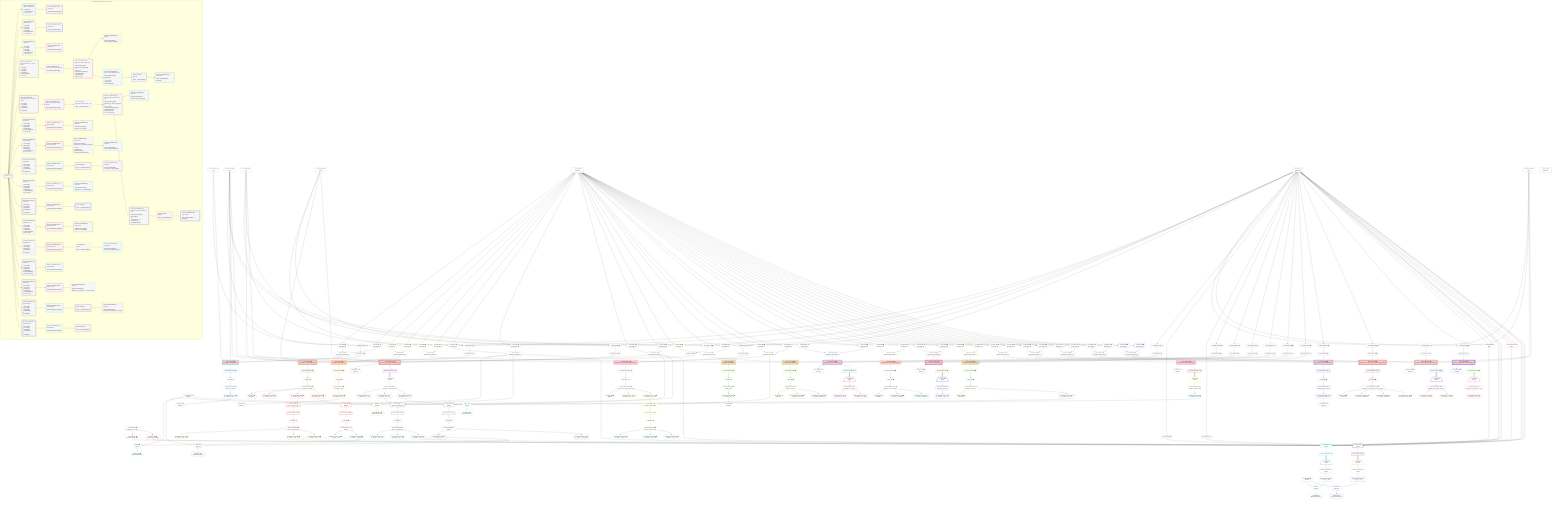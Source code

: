 %%{init: {'themeVariables': { 'fontSize': '12px'}}}%%
graph TD
    classDef path fill:#eee,stroke:#000,color:#000
    classDef plan fill:#fff,stroke-width:1px,color:#000
    classDef itemplan fill:#fff,stroke-width:2px,color:#000
    classDef unbatchedplan fill:#dff,stroke-width:1px,color:#000
    classDef sideeffectplan fill:#fcc,stroke-width:2px,color:#000
    classDef bucket fill:#f6f6f6,color:#000,stroke-width:2px,text-align:left


    %% plan dependencies
    __InputObject6{{"__InputObject[6∈0] ➊"}}:::plan
    Constant7{{"Constant[7∈0] ➊<br />ᐸundefinedᐳ"}}:::plan
    Constant309{{"Constant[309∈0] ➊<br />ᐸ10ᐳ"}}:::plan
    Constant310{{"Constant[310∈0] ➊<br />ᐸ5ᐳ"}}:::plan
    Constant7 & Constant309 & Constant310 --> __InputObject6
    __InputObject45{{"__InputObject[45∈0] ➊"}}:::plan
    Constant311{{"Constant[311∈0] ➊<br />ᐸ1ᐳ"}}:::plan
    Constant312{{"Constant[312∈0] ➊<br />ᐸ'test'ᐳ"}}:::plan
    Constant7 & Constant311 & Constant312 --> __InputObject45
    __InputObject99{{"__InputObject[99∈0] ➊"}}:::plan
    Constant7 & Constant311 & Constant312 --> __InputObject99
    Object13{{"Object[13∈0] ➊<br />ᐸ{pgSettings,withPgClient}ᐳ"}}:::plan
    Access11{{"Access[11∈0] ➊<br />ᐸ2.pgSettingsᐳ"}}:::plan
    Access12{{"Access[12∈0] ➊<br />ᐸ2.withPgClientᐳ"}}:::plan
    Access11 & Access12 --> Object13
    __InputObject20{{"__InputObject[20∈0] ➊"}}:::plan
    Constant7 & Constant309 --> __InputObject20
    __InputObject164{{"__InputObject[164∈0] ➊"}}:::plan
    Constant7 & Constant309 --> __InputObject164
    __InputObject282{{"__InputObject[282∈0] ➊"}}:::plan
    Constant316{{"Constant[316∈0] ➊<br />ᐸ20ᐳ"}}:::plan
    Constant7 & Constant316 --> __InputObject282
    __InputObject296{{"__InputObject[296∈0] ➊"}}:::plan
    Constant7 & Constant316 --> __InputObject296
    __Value2["__Value[2∈0] ➊<br />ᐸcontextᐳ"]:::plan
    __Value2 --> Access11
    __Value2 --> Access12
    ApplyInput19{{"ApplyInput[19∈0] ➊"}}:::plan
    __InputObject6 --> ApplyInput19
    ApplyInput32{{"ApplyInput[32∈0] ➊"}}:::plan
    __InputObject20 --> ApplyInput32
    __InputObject33{{"__InputObject[33∈0] ➊"}}:::plan
    Constant7 --> __InputObject33
    ApplyInput44{{"ApplyInput[44∈0] ➊"}}:::plan
    __InputObject33 --> ApplyInput44
    ApplyInput57{{"ApplyInput[57∈0] ➊"}}:::plan
    __InputObject45 --> ApplyInput57
    ApplyInput90{{"ApplyInput[90∈0] ➊"}}:::plan
    Constant7 --> ApplyInput90
    ApplyInput107{{"ApplyInput[107∈0] ➊"}}:::plan
    __InputObject99 --> ApplyInput107
    ApplyInput143{{"ApplyInput[143∈0] ➊"}}:::plan
    Constant7 --> ApplyInput143
    __InputObject152{{"__InputObject[152∈0] ➊"}}:::plan
    Constant7 --> __InputObject152
    ApplyInput161{{"ApplyInput[161∈0] ➊"}}:::plan
    __InputObject152 --> ApplyInput161
    ApplyInput175{{"ApplyInput[175∈0] ➊"}}:::plan
    __InputObject164 --> ApplyInput175
    __InputObject188{{"__InputObject[188∈0] ➊"}}:::plan
    Constant7 --> __InputObject188
    ApplyInput195{{"ApplyInput[195∈0] ➊"}}:::plan
    __InputObject188 --> ApplyInput195
    __InputObject201{{"__InputObject[201∈0] ➊"}}:::plan
    Constant7 --> __InputObject201
    ApplyInput211{{"ApplyInput[211∈0] ➊"}}:::plan
    __InputObject201 --> ApplyInput211
    __InputObject214{{"__InputObject[214∈0] ➊"}}:::plan
    Constant7 --> __InputObject214
    ApplyInput221{{"ApplyInput[221∈0] ➊"}}:::plan
    __InputObject214 --> ApplyInput221
    __InputObject226{{"__InputObject[226∈0] ➊"}}:::plan
    Constant7 --> __InputObject226
    ApplyInput236{{"ApplyInput[236∈0] ➊"}}:::plan
    __InputObject226 --> ApplyInput236
    __InputObject241{{"__InputObject[241∈0] ➊"}}:::plan
    Constant7 --> __InputObject241
    ApplyInput248{{"ApplyInput[248∈0] ➊"}}:::plan
    __InputObject241 --> ApplyInput248
    __InputObject256{{"__InputObject[256∈0] ➊"}}:::plan
    Constant7 --> __InputObject256
    ApplyInput267{{"ApplyInput[267∈0] ➊"}}:::plan
    __InputObject256 --> ApplyInput267
    __InputObject268{{"__InputObject[268∈0] ➊"}}:::plan
    Constant7 --> __InputObject268
    ApplyInput278{{"ApplyInput[278∈0] ➊"}}:::plan
    __InputObject268 --> ApplyInput278
    ApplyInput290{{"ApplyInput[290∈0] ➊"}}:::plan
    __InputObject282 --> ApplyInput290
    ApplyInput304{{"ApplyInput[304∈0] ➊"}}:::plan
    __InputObject296 --> ApplyInput304
    __Value4["__Value[4∈0] ➊<br />ᐸrootValueᐳ"]:::plan
    Constant76{{"Constant[76∈0] ➊<br />ᐸ'people'ᐳ"}}:::plan
    Constant95{{"Constant[95∈0] ➊<br />ᐸ'posts'ᐳ"}}:::plan
    Constant317{{"Constant[317∈0] ➊<br />ᐸ[ 'PRIMARY_KEY_ASC' ]ᐳ"}}:::plan
    PgSelect10[["PgSelect[10∈1] ➊<br />ᐸmutation_in_inout(mutation)ᐳ"]]:::sideeffectplan
    Object13 & Constant309 & Constant310 & ApplyInput19 --> PgSelect10
    First14{{"First[14∈1] ➊"}}:::plan
    PgSelectRows15[["PgSelectRows[15∈1] ➊"]]:::plan
    PgSelectRows15 --> First14
    PgSelect10 --> PgSelectRows15
    PgSelectSingle16{{"PgSelectSingle[16∈1] ➊<br />ᐸmutation_in_inoutᐳ"}}:::plan
    First14 --> PgSelectSingle16
    PgClassExpression17{{"PgClassExpression[17∈1] ➊<br />ᐸ__mutation_in_inout__.vᐳ"}}:::plan
    PgSelectSingle16 --> PgClassExpression17
    Object18{{"Object[18∈1] ➊<br />ᐸ{result}ᐳ"}}:::plan
    PgClassExpression17 --> Object18
    PgSelect23[["PgSelect[23∈3] ➊<br />ᐸmutation_in_out(mutation)ᐳ"]]:::sideeffectplan
    Object26{{"Object[26∈3] ➊<br />ᐸ{pgSettings,withPgClient}ᐳ"}}:::plan
    Object26 & Constant309 & ApplyInput32 --> PgSelect23
    Access24{{"Access[24∈3] ➊<br />ᐸ2.pgSettingsᐳ"}}:::plan
    Access25{{"Access[25∈3] ➊<br />ᐸ2.withPgClientᐳ"}}:::plan
    Access24 & Access25 --> Object26
    __Value2 --> Access24
    __Value2 --> Access25
    First27{{"First[27∈3] ➊"}}:::plan
    PgSelectRows28[["PgSelectRows[28∈3] ➊"]]:::plan
    PgSelectRows28 --> First27
    PgSelect23 --> PgSelectRows28
    PgSelectSingle29{{"PgSelectSingle[29∈3] ➊<br />ᐸmutation_in_outᐳ"}}:::plan
    First27 --> PgSelectSingle29
    PgClassExpression30{{"PgClassExpression[30∈3] ➊<br />ᐸ__mutation_in_out__.vᐳ"}}:::plan
    PgSelectSingle29 --> PgClassExpression30
    Object31{{"Object[31∈3] ➊<br />ᐸ{result}ᐳ"}}:::plan
    PgClassExpression30 --> Object31
    PgSelect35[["PgSelect[35∈5] ➊<br />ᐸmutation_out(mutation)ᐳ"]]:::sideeffectplan
    Object38{{"Object[38∈5] ➊<br />ᐸ{pgSettings,withPgClient}ᐳ"}}:::plan
    Object38 & ApplyInput44 --> PgSelect35
    Access36{{"Access[36∈5] ➊<br />ᐸ2.pgSettingsᐳ"}}:::plan
    Access37{{"Access[37∈5] ➊<br />ᐸ2.withPgClientᐳ"}}:::plan
    Access36 & Access37 --> Object38
    __Value2 --> Access36
    __Value2 --> Access37
    First39{{"First[39∈5] ➊"}}:::plan
    PgSelectRows40[["PgSelectRows[40∈5] ➊"]]:::plan
    PgSelectRows40 --> First39
    PgSelect35 --> PgSelectRows40
    PgSelectSingle41{{"PgSelectSingle[41∈5] ➊<br />ᐸmutation_outᐳ"}}:::plan
    First39 --> PgSelectSingle41
    PgClassExpression42{{"PgClassExpression[42∈5] ➊<br />ᐸ__mutation_out__.vᐳ"}}:::plan
    PgSelectSingle41 --> PgClassExpression42
    Object43{{"Object[43∈5] ➊<br />ᐸ{result}ᐳ"}}:::plan
    PgClassExpression42 --> Object43
    PgSelect49[["PgSelect[49∈7] ➊<br />ᐸmutation_out_complex(mutation)ᐳ"]]:::sideeffectplan
    Object52{{"Object[52∈7] ➊<br />ᐸ{pgSettings,withPgClient}ᐳ"}}:::plan
    Object52 & Constant311 & Constant312 & ApplyInput57 --> PgSelect49
    Access50{{"Access[50∈7] ➊<br />ᐸ2.pgSettingsᐳ"}}:::plan
    Access51{{"Access[51∈7] ➊<br />ᐸ2.withPgClientᐳ"}}:::plan
    Access50 & Access51 --> Object52
    __Value2 --> Access50
    __Value2 --> Access51
    First53{{"First[53∈7] ➊"}}:::plan
    PgSelectRows54[["PgSelectRows[54∈7] ➊"]]:::plan
    PgSelectRows54 --> First53
    PgSelect49 --> PgSelectRows54
    PgSelectSingle55{{"PgSelectSingle[55∈7] ➊<br />ᐸmutation_out_complexᐳ"}}:::plan
    First53 --> PgSelectSingle55
    Object56{{"Object[56∈7] ➊<br />ᐸ{result}ᐳ"}}:::plan
    PgSelectSingle55 --> Object56
    Connection88{{"Connection[88∈8] ➊<br />ᐸ84ᐳ"}}:::plan
    Constant7 & Constant7 & Constant7 --> Connection88
    Lambda89{{"Lambda[89∈8] ➊<br />ᐸextractList_grafast_applyᐳ"}}:::plan
    Constant317 --> Lambda89
    PgSelect60[["PgSelect[60∈9] ➊<br />ᐸfrmcdc_compoundTypeᐳ"]]:::plan
    PgClassExpression59{{"PgClassExpression[59∈9] ➊<br />ᐸ__mutation...plex__.”y”ᐳ"}}:::plan
    Object52 & PgClassExpression59 --> PgSelect60
    PgSelect71[["PgSelect[71∈9] ➊<br />ᐸpersonᐳ"]]:::plan
    PgClassExpression70{{"PgClassExpression[70∈9] ➊<br />ᐸ__mutation...plex__.”z”ᐳ"}}:::plan
    Object52 & PgClassExpression70 --> PgSelect71
    PgClassExpression58{{"PgClassExpression[58∈9] ➊<br />ᐸ__mutation...plex__.”x”ᐳ"}}:::plan
    PgSelectSingle55 --> PgClassExpression58
    PgSelectSingle55 --> PgClassExpression59
    First64{{"First[64∈9] ➊"}}:::plan
    PgSelectRows65[["PgSelectRows[65∈9] ➊"]]:::plan
    PgSelectRows65 --> First64
    PgSelect60 --> PgSelectRows65
    PgSelectSingle66{{"PgSelectSingle[66∈9] ➊<br />ᐸfrmcdc_compoundTypeᐳ"}}:::plan
    First64 --> PgSelectSingle66
    PgSelectSingle55 --> PgClassExpression70
    First73{{"First[73∈9] ➊"}}:::plan
    PgSelectRows74[["PgSelectRows[74∈9] ➊"]]:::plan
    PgSelectRows74 --> First73
    PgSelect71 --> PgSelectRows74
    PgSelectSingle75{{"PgSelectSingle[75∈9] ➊<br />ᐸpersonᐳ"}}:::plan
    First73 --> PgSelectSingle75
    PgClassExpression67{{"PgClassExpression[67∈10] ➊<br />ᐸ__frmcdc_c...type__.”a”ᐳ"}}:::plan
    PgSelectSingle66 --> PgClassExpression67
    PgClassExpression68{{"PgClassExpression[68∈10] ➊<br />ᐸ__frmcdc_c...type__.”b”ᐳ"}}:::plan
    PgSelectSingle66 --> PgClassExpression68
    PgClassExpression69{{"PgClassExpression[69∈10] ➊<br />ᐸ__frmcdc_c...type__.”c”ᐳ"}}:::plan
    PgSelectSingle66 --> PgClassExpression69
    PgSelect91[["PgSelect[91∈11] ➊<br />ᐸpostᐳ"]]:::plan
    PgClassExpression77{{"PgClassExpression[77∈11] ➊<br />ᐸ__person__.”id”ᐳ"}}:::plan
    Object52 & PgClassExpression77 & Lambda89 & ApplyInput90 & Connection88 & Constant7 & Constant7 & Constant7 --> PgSelect91
    List78{{"List[78∈11] ➊<br />ᐸ76,77ᐳ"}}:::plan
    Constant76 & PgClassExpression77 --> List78
    PgSelectSingle75 --> PgClassExpression77
    Lambda79{{"Lambda[79∈11] ➊<br />ᐸbase64JSONEncodeᐳ"}}:::plan
    List78 --> Lambda79
    PgClassExpression80{{"PgClassExpression[80∈11] ➊<br />ᐸ__person__...full_name”ᐳ"}}:::plan
    PgSelectSingle75 --> PgClassExpression80
    PgSelectRows92[["PgSelectRows[92∈11] ➊"]]:::plan
    PgSelect91 --> PgSelectRows92
    __Item93[/"__Item[93∈12]<br />ᐸ92ᐳ"\]:::itemplan
    PgSelectRows92 ==> __Item93
    PgSelectSingle94{{"PgSelectSingle[94∈12]<br />ᐸpostᐳ"}}:::plan
    __Item93 --> PgSelectSingle94
    List97{{"List[97∈13]<br />ᐸ95,96ᐳ"}}:::plan
    PgClassExpression96{{"PgClassExpression[96∈13]<br />ᐸ__post__.”id”ᐳ"}}:::plan
    Constant95 & PgClassExpression96 --> List97
    PgSelectSingle94 --> PgClassExpression96
    Lambda98{{"Lambda[98∈13]<br />ᐸbase64JSONEncodeᐳ"}}:::plan
    List97 --> Lambda98
    PgSelect102[["PgSelect[102∈14] ➊<br />ᐸmutation_out_complex_setof(mutation)ᐳ"]]:::sideeffectplan
    Object105{{"Object[105∈14] ➊<br />ᐸ{pgSettings,withPgClient}ᐳ"}}:::plan
    Object105 & Constant311 & Constant312 & ApplyInput107 --> PgSelect102
    Access103{{"Access[103∈14] ➊<br />ᐸ2.pgSettingsᐳ"}}:::plan
    Access104{{"Access[104∈14] ➊<br />ᐸ2.withPgClientᐳ"}}:::plan
    Access103 & Access104 --> Object105
    __Value2 --> Access103
    __Value2 --> Access104
    Object106{{"Object[106∈14] ➊<br />ᐸ{result}ᐳ"}}:::plan
    PgSelect102 --> Object106
    Connection141{{"Connection[141∈15] ➊<br />ᐸ137ᐳ"}}:::plan
    Constant7 & Constant7 & Constant7 --> Connection141
    PgSelectRows108[["PgSelectRows[108∈15] ➊"]]:::plan
    PgSelect102 --> PgSelectRows108
    Lambda142{{"Lambda[142∈15] ➊<br />ᐸextractList_grafast_applyᐳ"}}:::plan
    Constant317 --> Lambda142
    __Item109[/"__Item[109∈16]<br />ᐸ108ᐳ"\]:::itemplan
    PgSelectRows108 ==> __Item109
    PgSelectSingle110{{"PgSelectSingle[110∈16]<br />ᐸmutation_out_complex_setofᐳ"}}:::plan
    __Item109 --> PgSelectSingle110
    PgSelect113[["PgSelect[113∈17]<br />ᐸfrmcdc_compoundTypeᐳ"]]:::plan
    PgClassExpression112{{"PgClassExpression[112∈17]<br />ᐸ__mutation...etof__.”y”ᐳ"}}:::plan
    Object105 & PgClassExpression112 --> PgSelect113
    PgSelect124[["PgSelect[124∈17]<br />ᐸpersonᐳ"]]:::plan
    PgClassExpression123{{"PgClassExpression[123∈17]<br />ᐸ__mutation...etof__.”z”ᐳ"}}:::plan
    Object105 & PgClassExpression123 --> PgSelect124
    PgClassExpression111{{"PgClassExpression[111∈17]<br />ᐸ__mutation...etof__.”x”ᐳ"}}:::plan
    PgSelectSingle110 --> PgClassExpression111
    PgSelectSingle110 --> PgClassExpression112
    First117{{"First[117∈17]"}}:::plan
    PgSelectRows118[["PgSelectRows[118∈17]"]]:::plan
    PgSelectRows118 --> First117
    PgSelect113 --> PgSelectRows118
    PgSelectSingle119{{"PgSelectSingle[119∈17]<br />ᐸfrmcdc_compoundTypeᐳ"}}:::plan
    First117 --> PgSelectSingle119
    PgSelectSingle110 --> PgClassExpression123
    First126{{"First[126∈17]"}}:::plan
    PgSelectRows127[["PgSelectRows[127∈17]"]]:::plan
    PgSelectRows127 --> First126
    PgSelect124 --> PgSelectRows127
    PgSelectSingle128{{"PgSelectSingle[128∈17]<br />ᐸpersonᐳ"}}:::plan
    First126 --> PgSelectSingle128
    PgClassExpression120{{"PgClassExpression[120∈18]<br />ᐸ__frmcdc_c...type__.”a”ᐳ"}}:::plan
    PgSelectSingle119 --> PgClassExpression120
    PgClassExpression121{{"PgClassExpression[121∈18]<br />ᐸ__frmcdc_c...type__.”b”ᐳ"}}:::plan
    PgSelectSingle119 --> PgClassExpression121
    PgClassExpression122{{"PgClassExpression[122∈18]<br />ᐸ__frmcdc_c...type__.”c”ᐳ"}}:::plan
    PgSelectSingle119 --> PgClassExpression122
    PgSelect144[["PgSelect[144∈19]<br />ᐸpostᐳ"]]:::plan
    PgClassExpression130{{"PgClassExpression[130∈19]<br />ᐸ__person__.”id”ᐳ"}}:::plan
    Object105 & PgClassExpression130 & Lambda142 & ApplyInput143 & Connection141 & Constant7 & Constant7 & Constant7 --> PgSelect144
    List131{{"List[131∈19]<br />ᐸ76,130ᐳ"}}:::plan
    Constant76 & PgClassExpression130 --> List131
    PgSelectSingle128 --> PgClassExpression130
    Lambda132{{"Lambda[132∈19]<br />ᐸbase64JSONEncodeᐳ"}}:::plan
    List131 --> Lambda132
    PgClassExpression133{{"PgClassExpression[133∈19]<br />ᐸ__person__...full_name”ᐳ"}}:::plan
    PgSelectSingle128 --> PgClassExpression133
    PgSelectRows145[["PgSelectRows[145∈19]"]]:::plan
    PgSelect144 --> PgSelectRows145
    __Item146[/"__Item[146∈20]<br />ᐸ145ᐳ"\]:::itemplan
    PgSelectRows145 ==> __Item146
    PgSelectSingle147{{"PgSelectSingle[147∈20]<br />ᐸpostᐳ"}}:::plan
    __Item146 --> PgSelectSingle147
    List150{{"List[150∈21]<br />ᐸ95,149ᐳ"}}:::plan
    PgClassExpression149{{"PgClassExpression[149∈21]<br />ᐸ__post__.”id”ᐳ"}}:::plan
    Constant95 & PgClassExpression149 --> List150
    PgSelectSingle147 --> PgClassExpression149
    Lambda151{{"Lambda[151∈21]<br />ᐸbase64JSONEncodeᐳ"}}:::plan
    List150 --> Lambda151
    PgSelect153[["PgSelect[153∈22] ➊<br />ᐸmutation_out_out(mutation)ᐳ"]]:::sideeffectplan
    Object156{{"Object[156∈22] ➊<br />ᐸ{pgSettings,withPgClient}ᐳ"}}:::plan
    Object156 & ApplyInput161 --> PgSelect153
    Access154{{"Access[154∈22] ➊<br />ᐸ2.pgSettingsᐳ"}}:::plan
    Access155{{"Access[155∈22] ➊<br />ᐸ2.withPgClientᐳ"}}:::plan
    Access154 & Access155 --> Object156
    __Value2 --> Access154
    __Value2 --> Access155
    First157{{"First[157∈22] ➊"}}:::plan
    PgSelectRows158[["PgSelectRows[158∈22] ➊"]]:::plan
    PgSelectRows158 --> First157
    PgSelect153 --> PgSelectRows158
    PgSelectSingle159{{"PgSelectSingle[159∈22] ➊<br />ᐸmutation_out_outᐳ"}}:::plan
    First157 --> PgSelectSingle159
    Object160{{"Object[160∈22] ➊<br />ᐸ{result}ᐳ"}}:::plan
    PgSelectSingle159 --> Object160
    PgClassExpression162{{"PgClassExpression[162∈24] ➊<br />ᐸ__mutation...first_out”ᐳ"}}:::plan
    PgSelectSingle159 --> PgClassExpression162
    PgClassExpression163{{"PgClassExpression[163∈24] ➊<br />ᐸ__mutation...econd_out”ᐳ"}}:::plan
    PgSelectSingle159 --> PgClassExpression163
    PgSelect167[["PgSelect[167∈25] ➊<br />ᐸmutation_out_out_compound_type(mutation)ᐳ"]]:::sideeffectplan
    Object170{{"Object[170∈25] ➊<br />ᐸ{pgSettings,withPgClient}ᐳ"}}:::plan
    Object170 & Constant309 & ApplyInput175 --> PgSelect167
    Access168{{"Access[168∈25] ➊<br />ᐸ2.pgSettingsᐳ"}}:::plan
    Access169{{"Access[169∈25] ➊<br />ᐸ2.withPgClientᐳ"}}:::plan
    Access168 & Access169 --> Object170
    __Value2 --> Access168
    __Value2 --> Access169
    First171{{"First[171∈25] ➊"}}:::plan
    PgSelectRows172[["PgSelectRows[172∈25] ➊"]]:::plan
    PgSelectRows172 --> First171
    PgSelect167 --> PgSelectRows172
    PgSelectSingle173{{"PgSelectSingle[173∈25] ➊<br />ᐸmutation_out_out_compound_typeᐳ"}}:::plan
    First171 --> PgSelectSingle173
    Object174{{"Object[174∈25] ➊<br />ᐸ{result}ᐳ"}}:::plan
    PgSelectSingle173 --> Object174
    PgSelect178[["PgSelect[178∈27] ➊<br />ᐸfrmcdc_compoundTypeᐳ"]]:::plan
    PgClassExpression177{{"PgClassExpression[177∈27] ➊<br />ᐸ__mutation...ype__.”o2”ᐳ"}}:::plan
    Object170 & PgClassExpression177 --> PgSelect178
    PgClassExpression176{{"PgClassExpression[176∈27] ➊<br />ᐸ__mutation...ype__.”o1”ᐳ"}}:::plan
    PgSelectSingle173 --> PgClassExpression176
    PgSelectSingle173 --> PgClassExpression177
    First182{{"First[182∈27] ➊"}}:::plan
    PgSelectRows183[["PgSelectRows[183∈27] ➊"]]:::plan
    PgSelectRows183 --> First182
    PgSelect178 --> PgSelectRows183
    PgSelectSingle184{{"PgSelectSingle[184∈27] ➊<br />ᐸfrmcdc_compoundTypeᐳ"}}:::plan
    First182 --> PgSelectSingle184
    PgClassExpression185{{"PgClassExpression[185∈28] ➊<br />ᐸ__frmcdc_c...type__.”a”ᐳ"}}:::plan
    PgSelectSingle184 --> PgClassExpression185
    PgClassExpression186{{"PgClassExpression[186∈28] ➊<br />ᐸ__frmcdc_c...type__.”b”ᐳ"}}:::plan
    PgSelectSingle184 --> PgClassExpression186
    PgClassExpression187{{"PgClassExpression[187∈28] ➊<br />ᐸ__frmcdc_c...type__.”c”ᐳ"}}:::plan
    PgSelectSingle184 --> PgClassExpression187
    PgSelect190[["PgSelect[190∈29] ➊<br />ᐸmutation_out_out_setof(mutation)ᐳ"]]:::sideeffectplan
    Object193{{"Object[193∈29] ➊<br />ᐸ{pgSettings,withPgClient}ᐳ"}}:::plan
    Object193 & ApplyInput195 --> PgSelect190
    Access191{{"Access[191∈29] ➊<br />ᐸ2.pgSettingsᐳ"}}:::plan
    Access192{{"Access[192∈29] ➊<br />ᐸ2.withPgClientᐳ"}}:::plan
    Access191 & Access192 --> Object193
    __Value2 --> Access191
    __Value2 --> Access192
    Object194{{"Object[194∈29] ➊<br />ᐸ{result}ᐳ"}}:::plan
    PgSelect190 --> Object194
    PgSelectRows196[["PgSelectRows[196∈30] ➊"]]:::plan
    PgSelect190 --> PgSelectRows196
    __Item197[/"__Item[197∈31]<br />ᐸ196ᐳ"\]:::itemplan
    PgSelectRows196 ==> __Item197
    PgSelectSingle198{{"PgSelectSingle[198∈31]<br />ᐸmutation_out_out_setofᐳ"}}:::plan
    __Item197 --> PgSelectSingle198
    PgClassExpression199{{"PgClassExpression[199∈32]<br />ᐸ__mutation...tof__.”o1”ᐳ"}}:::plan
    PgSelectSingle198 --> PgClassExpression199
    PgClassExpression200{{"PgClassExpression[200∈32]<br />ᐸ__mutation...tof__.”o2”ᐳ"}}:::plan
    PgSelectSingle198 --> PgClassExpression200
    PgSelect203[["PgSelect[203∈33] ➊<br />ᐸmutation_out_out_unnamed(mutation)ᐳ"]]:::sideeffectplan
    Object206{{"Object[206∈33] ➊<br />ᐸ{pgSettings,withPgClient}ᐳ"}}:::plan
    Object206 & ApplyInput211 --> PgSelect203
    Access204{{"Access[204∈33] ➊<br />ᐸ2.pgSettingsᐳ"}}:::plan
    Access205{{"Access[205∈33] ➊<br />ᐸ2.withPgClientᐳ"}}:::plan
    Access204 & Access205 --> Object206
    __Value2 --> Access204
    __Value2 --> Access205
    First207{{"First[207∈33] ➊"}}:::plan
    PgSelectRows208[["PgSelectRows[208∈33] ➊"]]:::plan
    PgSelectRows208 --> First207
    PgSelect203 --> PgSelectRows208
    PgSelectSingle209{{"PgSelectSingle[209∈33] ➊<br />ᐸmutation_out_out_unnamedᐳ"}}:::plan
    First207 --> PgSelectSingle209
    Object210{{"Object[210∈33] ➊<br />ᐸ{result}ᐳ"}}:::plan
    PgSelectSingle209 --> Object210
    PgClassExpression212{{"PgClassExpression[212∈35] ➊<br />ᐸ__mutation....”column1”ᐳ"}}:::plan
    PgSelectSingle209 --> PgClassExpression212
    PgClassExpression213{{"PgClassExpression[213∈35] ➊<br />ᐸ__mutation....”column2”ᐳ"}}:::plan
    PgSelectSingle209 --> PgClassExpression213
    PgSelect216[["PgSelect[216∈36] ➊<br />ᐸmutation_out_setof(mutation)ᐳ"]]:::sideeffectplan
    Object219{{"Object[219∈36] ➊<br />ᐸ{pgSettings,withPgClient}ᐳ"}}:::plan
    Object219 & ApplyInput221 --> PgSelect216
    Access217{{"Access[217∈36] ➊<br />ᐸ2.pgSettingsᐳ"}}:::plan
    Access218{{"Access[218∈36] ➊<br />ᐸ2.withPgClientᐳ"}}:::plan
    Access217 & Access218 --> Object219
    __Value2 --> Access217
    __Value2 --> Access218
    Object220{{"Object[220∈36] ➊<br />ᐸ{result}ᐳ"}}:::plan
    PgSelect216 --> Object220
    PgSelectRows222[["PgSelectRows[222∈37] ➊"]]:::plan
    PgSelect216 --> PgSelectRows222
    __Item223[/"__Item[223∈38]<br />ᐸ222ᐳ"\]:::itemplan
    PgSelectRows222 ==> __Item223
    PgSelectSingle224{{"PgSelectSingle[224∈38]<br />ᐸmutation_out_setofᐳ"}}:::plan
    __Item223 --> PgSelectSingle224
    PgClassExpression225{{"PgClassExpression[225∈38]<br />ᐸ__mutation..._setof__.vᐳ"}}:::plan
    PgSelectSingle224 --> PgClassExpression225
    PgSelect228[["PgSelect[228∈39] ➊<br />ᐸmutation_out_table(mutation)ᐳ"]]:::sideeffectplan
    Object231{{"Object[231∈39] ➊<br />ᐸ{pgSettings,withPgClient}ᐳ"}}:::plan
    Object231 & ApplyInput236 --> PgSelect228
    Access229{{"Access[229∈39] ➊<br />ᐸ2.pgSettingsᐳ"}}:::plan
    Access230{{"Access[230∈39] ➊<br />ᐸ2.withPgClientᐳ"}}:::plan
    Access229 & Access230 --> Object231
    __Value2 --> Access229
    __Value2 --> Access230
    First232{{"First[232∈39] ➊"}}:::plan
    PgSelectRows233[["PgSelectRows[233∈39] ➊"]]:::plan
    PgSelectRows233 --> First232
    PgSelect228 --> PgSelectRows233
    PgSelectSingle234{{"PgSelectSingle[234∈39] ➊<br />ᐸmutation_out_tableᐳ"}}:::plan
    First232 --> PgSelectSingle234
    Object235{{"Object[235∈39] ➊<br />ᐸ{result}ᐳ"}}:::plan
    PgSelectSingle234 --> Object235
    List239{{"List[239∈41] ➊<br />ᐸ76,238ᐳ"}}:::plan
    PgClassExpression238{{"PgClassExpression[238∈41] ➊<br />ᐸ__mutation...ble__.”id”ᐳ"}}:::plan
    Constant76 & PgClassExpression238 --> List239
    PgSelectSingle234 --> PgClassExpression238
    Lambda240{{"Lambda[240∈41] ➊<br />ᐸbase64JSONEncodeᐳ"}}:::plan
    List239 --> Lambda240
    PgSelect243[["PgSelect[243∈42] ➊<br />ᐸmutation_out_table_setof(mutation)ᐳ"]]:::sideeffectplan
    Object246{{"Object[246∈42] ➊<br />ᐸ{pgSettings,withPgClient}ᐳ"}}:::plan
    Object246 & ApplyInput248 --> PgSelect243
    Access244{{"Access[244∈42] ➊<br />ᐸ2.pgSettingsᐳ"}}:::plan
    Access245{{"Access[245∈42] ➊<br />ᐸ2.withPgClientᐳ"}}:::plan
    Access244 & Access245 --> Object246
    __Value2 --> Access244
    __Value2 --> Access245
    Object247{{"Object[247∈42] ➊<br />ᐸ{result}ᐳ"}}:::plan
    PgSelect243 --> Object247
    PgSelectRows249[["PgSelectRows[249∈43] ➊"]]:::plan
    PgSelect243 --> PgSelectRows249
    __Item250[/"__Item[250∈44]<br />ᐸ249ᐳ"\]:::itemplan
    PgSelectRows249 ==> __Item250
    PgSelectSingle251{{"PgSelectSingle[251∈44]<br />ᐸmutation_out_table_setofᐳ"}}:::plan
    __Item250 --> PgSelectSingle251
    List254{{"List[254∈45]<br />ᐸ76,253ᐳ"}}:::plan
    PgClassExpression253{{"PgClassExpression[253∈45]<br />ᐸ__mutation...tof__.”id”ᐳ"}}:::plan
    Constant76 & PgClassExpression253 --> List254
    PgSelectSingle251 --> PgClassExpression253
    Lambda255{{"Lambda[255∈45]<br />ᐸbase64JSONEncodeᐳ"}}:::plan
    List254 --> Lambda255
    PgSelect258[["PgSelect[258∈46] ➊<br />ᐸmutation_out_unnamed(mutation)ᐳ"]]:::sideeffectplan
    Object261{{"Object[261∈46] ➊<br />ᐸ{pgSettings,withPgClient}ᐳ"}}:::plan
    Object261 & ApplyInput267 --> PgSelect258
    Access259{{"Access[259∈46] ➊<br />ᐸ2.pgSettingsᐳ"}}:::plan
    Access260{{"Access[260∈46] ➊<br />ᐸ2.withPgClientᐳ"}}:::plan
    Access259 & Access260 --> Object261
    __Value2 --> Access259
    __Value2 --> Access260
    First262{{"First[262∈46] ➊"}}:::plan
    PgSelectRows263[["PgSelectRows[263∈46] ➊"]]:::plan
    PgSelectRows263 --> First262
    PgSelect258 --> PgSelectRows263
    PgSelectSingle264{{"PgSelectSingle[264∈46] ➊<br />ᐸmutation_out_unnamedᐳ"}}:::plan
    First262 --> PgSelectSingle264
    PgClassExpression265{{"PgClassExpression[265∈46] ➊<br />ᐸ__mutation...nnamed__.vᐳ"}}:::plan
    PgSelectSingle264 --> PgClassExpression265
    Object266{{"Object[266∈46] ➊<br />ᐸ{result}ᐳ"}}:::plan
    PgClassExpression265 --> Object266
    PgSelect270[["PgSelect[270∈48] ➊<br />ᐸmutation_out_unnamed_out_out_unnamed(mutation)ᐳ"]]:::sideeffectplan
    Object273{{"Object[273∈48] ➊<br />ᐸ{pgSettings,withPgClient}ᐳ"}}:::plan
    Object273 & ApplyInput278 --> PgSelect270
    Access271{{"Access[271∈48] ➊<br />ᐸ2.pgSettingsᐳ"}}:::plan
    Access272{{"Access[272∈48] ➊<br />ᐸ2.withPgClientᐳ"}}:::plan
    Access271 & Access272 --> Object273
    __Value2 --> Access271
    __Value2 --> Access272
    First274{{"First[274∈48] ➊"}}:::plan
    PgSelectRows275[["PgSelectRows[275∈48] ➊"]]:::plan
    PgSelectRows275 --> First274
    PgSelect270 --> PgSelectRows275
    PgSelectSingle276{{"PgSelectSingle[276∈48] ➊<br />ᐸmutation_out_unnamed_out_out_unnamedᐳ"}}:::plan
    First274 --> PgSelectSingle276
    Object277{{"Object[277∈48] ➊<br />ᐸ{result}ᐳ"}}:::plan
    PgSelectSingle276 --> Object277
    PgClassExpression279{{"PgClassExpression[279∈50] ➊<br />ᐸ__mutation....”column1”ᐳ"}}:::plan
    PgSelectSingle276 --> PgClassExpression279
    PgClassExpression280{{"PgClassExpression[280∈50] ➊<br />ᐸ__mutation....”column3”ᐳ"}}:::plan
    PgSelectSingle276 --> PgClassExpression280
    PgClassExpression281{{"PgClassExpression[281∈50] ➊<br />ᐸ__mutation...med__.”o2”ᐳ"}}:::plan
    PgSelectSingle276 --> PgClassExpression281
    PgSelect285[["PgSelect[285∈51] ➊<br />ᐸmutation_returns_table_multi_col(mutation)ᐳ"]]:::sideeffectplan
    Object288{{"Object[288∈51] ➊<br />ᐸ{pgSettings,withPgClient}ᐳ"}}:::plan
    Object288 & Constant316 & ApplyInput290 --> PgSelect285
    Access286{{"Access[286∈51] ➊<br />ᐸ2.pgSettingsᐳ"}}:::plan
    Access287{{"Access[287∈51] ➊<br />ᐸ2.withPgClientᐳ"}}:::plan
    Access286 & Access287 --> Object288
    __Value2 --> Access286
    __Value2 --> Access287
    Object289{{"Object[289∈51] ➊<br />ᐸ{result}ᐳ"}}:::plan
    PgSelect285 --> Object289
    PgSelectRows291[["PgSelectRows[291∈52] ➊"]]:::plan
    PgSelect285 --> PgSelectRows291
    __Item292[/"__Item[292∈53]<br />ᐸ291ᐳ"\]:::itemplan
    PgSelectRows291 ==> __Item292
    PgSelectSingle293{{"PgSelectSingle[293∈53]<br />ᐸmutation_returns_table_multi_colᐳ"}}:::plan
    __Item292 --> PgSelectSingle293
    PgClassExpression294{{"PgClassExpression[294∈54]<br />ᐸ__mutation...l__.”col1”ᐳ"}}:::plan
    PgSelectSingle293 --> PgClassExpression294
    PgClassExpression295{{"PgClassExpression[295∈54]<br />ᐸ__mutation...l__.”col2”ᐳ"}}:::plan
    PgSelectSingle293 --> PgClassExpression295
    PgSelect299[["PgSelect[299∈55] ➊<br />ᐸmutation_returns_table_one_col(mutation)ᐳ"]]:::sideeffectplan
    Object302{{"Object[302∈55] ➊<br />ᐸ{pgSettings,withPgClient}ᐳ"}}:::plan
    Object302 & Constant316 & ApplyInput304 --> PgSelect299
    Access300{{"Access[300∈55] ➊<br />ᐸ2.pgSettingsᐳ"}}:::plan
    Access301{{"Access[301∈55] ➊<br />ᐸ2.withPgClientᐳ"}}:::plan
    Access300 & Access301 --> Object302
    __Value2 --> Access300
    __Value2 --> Access301
    Object303{{"Object[303∈55] ➊<br />ᐸ{result}ᐳ"}}:::plan
    PgSelect299 --> Object303
    PgSelectRows305[["PgSelectRows[305∈56] ➊"]]:::plan
    PgSelect299 --> PgSelectRows305
    __Item306[/"__Item[306∈57]<br />ᐸ305ᐳ"\]:::itemplan
    PgSelectRows305 ==> __Item306
    PgSelectSingle307{{"PgSelectSingle[307∈57]<br />ᐸmutation_returns_table_one_colᐳ"}}:::plan
    __Item306 --> PgSelectSingle307
    PgClassExpression308{{"PgClassExpression[308∈57]<br />ᐸ__mutation...ne_col__.vᐳ"}}:::plan
    PgSelectSingle307 --> PgClassExpression308

    %% define steps

    subgraph "Buckets for mutations/v4/mutation-return-types"
    Bucket0("Bucket 0 (root)"):::bucket
    classDef bucket0 stroke:#696969
    class Bucket0,__Value2,__Value4,__InputObject6,Constant7,Access11,Access12,Object13,ApplyInput19,__InputObject20,ApplyInput32,__InputObject33,ApplyInput44,__InputObject45,ApplyInput57,Constant76,ApplyInput90,Constant95,__InputObject99,ApplyInput107,ApplyInput143,__InputObject152,ApplyInput161,__InputObject164,ApplyInput175,__InputObject188,ApplyInput195,__InputObject201,ApplyInput211,__InputObject214,ApplyInput221,__InputObject226,ApplyInput236,__InputObject241,ApplyInput248,__InputObject256,ApplyInput267,__InputObject268,ApplyInput278,__InputObject282,ApplyInput290,__InputObject296,ApplyInput304,Constant309,Constant310,Constant311,Constant312,Constant316,Constant317 bucket0
    Bucket1("Bucket 1 (mutationField)<br />Deps: 13, 309, 310, 19<br /><br />1: PgSelect[10]<br />2: PgSelectRows[15]<br />ᐳ: 14, 16, 17, 18"):::bucket
    classDef bucket1 stroke:#00bfff
    class Bucket1,PgSelect10,First14,PgSelectRows15,PgSelectSingle16,PgClassExpression17,Object18 bucket1
    Bucket2("Bucket 2 (nullableBoundary)<br />Deps: 18, 17<br /><br />ROOT Object{1}ᐸ{result}ᐳ[18]"):::bucket
    classDef bucket2 stroke:#7f007f
    class Bucket2 bucket2
    Bucket3("Bucket 3 (mutationField)<br />Deps: 309, 32, 2<br /><br />1: Access[24]<br />2: Access[25]<br />3: Object[26]<br />4: PgSelect[23]<br />5: PgSelectRows[28]<br />ᐳ: 27, 29, 30, 31"):::bucket
    classDef bucket3 stroke:#ffa500
    class Bucket3,PgSelect23,Access24,Access25,Object26,First27,PgSelectRows28,PgSelectSingle29,PgClassExpression30,Object31 bucket3
    Bucket4("Bucket 4 (nullableBoundary)<br />Deps: 31, 30<br /><br />ROOT Object{3}ᐸ{result}ᐳ[31]"):::bucket
    classDef bucket4 stroke:#0000ff
    class Bucket4 bucket4
    Bucket5("Bucket 5 (mutationField)<br />Deps: 44, 2<br /><br />1: Access[36]<br />2: Access[37]<br />3: Object[38]<br />4: PgSelect[35]<br />5: PgSelectRows[40]<br />ᐳ: 39, 41, 42, 43"):::bucket
    classDef bucket5 stroke:#7fff00
    class Bucket5,PgSelect35,Access36,Access37,Object38,First39,PgSelectRows40,PgSelectSingle41,PgClassExpression42,Object43 bucket5
    Bucket6("Bucket 6 (nullableBoundary)<br />Deps: 43, 42<br /><br />ROOT Object{5}ᐸ{result}ᐳ[43]"):::bucket
    classDef bucket6 stroke:#ff1493
    class Bucket6 bucket6
    Bucket7("Bucket 7 (mutationField)<br />Deps: 311, 312, 57, 2, 7, 317, 76, 90, 95<br /><br />1: Access[50]<br />2: Access[51]<br />3: Object[52]<br />4: PgSelect[49]<br />5: PgSelectRows[54]<br />ᐳ: 53, 55, 56"):::bucket
    classDef bucket7 stroke:#808000
    class Bucket7,PgSelect49,Access50,Access51,Object52,First53,PgSelectRows54,PgSelectSingle55,Object56 bucket7
    Bucket8("Bucket 8 (nullableBoundary)<br />Deps: 7, 317, 56, 55, 52, 76, 90, 95<br /><br />ROOT Object{7}ᐸ{result}ᐳ[56]"):::bucket
    classDef bucket8 stroke:#dda0dd
    class Bucket8,Connection88,Lambda89 bucket8
    Bucket9("Bucket 9 (nullableBoundary)<br />Deps: 55, 52, 76, 89, 90, 88, 7, 95<br /><br />ROOT PgSelectSingle{7}ᐸmutation_out_complexᐳ[55]<br />1: <br />ᐳ: 58, 59, 70<br />2: PgSelect[60], PgSelect[71]<br />3: PgSelectRows[65], PgSelectRows[74]<br />ᐳ: 64, 66, 73, 75"):::bucket
    classDef bucket9 stroke:#ff0000
    class Bucket9,PgClassExpression58,PgClassExpression59,PgSelect60,First64,PgSelectRows65,PgSelectSingle66,PgClassExpression70,PgSelect71,First73,PgSelectRows74,PgSelectSingle75 bucket9
    Bucket10("Bucket 10 (nullableBoundary)<br />Deps: 66<br /><br />ROOT PgSelectSingle{9}ᐸfrmcdc_compoundTypeᐳ[66]"):::bucket
    classDef bucket10 stroke:#ffff00
    class Bucket10,PgClassExpression67,PgClassExpression68,PgClassExpression69 bucket10
    Bucket11("Bucket 11 (nullableBoundary)<br />Deps: 75, 76, 52, 89, 90, 88, 7, 95<br /><br />ROOT PgSelectSingle{9}ᐸpersonᐳ[75]<br />1: <br />ᐳ: 77, 80, 78, 79<br />2: PgSelect[91]<br />3: PgSelectRows[92]"):::bucket
    classDef bucket11 stroke:#00ffff
    class Bucket11,PgClassExpression77,List78,Lambda79,PgClassExpression80,PgSelect91,PgSelectRows92 bucket11
    Bucket12("Bucket 12 (listItem)<br />Deps: 95<br /><br />ROOT __Item{12}ᐸ92ᐳ[93]"):::bucket
    classDef bucket12 stroke:#4169e1
    class Bucket12,__Item93,PgSelectSingle94 bucket12
    Bucket13("Bucket 13 (nullableBoundary)<br />Deps: 94, 95<br /><br />ROOT PgSelectSingle{12}ᐸpostᐳ[94]"):::bucket
    classDef bucket13 stroke:#3cb371
    class Bucket13,PgClassExpression96,List97,Lambda98 bucket13
    Bucket14("Bucket 14 (mutationField)<br />Deps: 311, 312, 107, 2, 7, 317, 76, 143, 95<br /><br />1: Access[103]<br />2: Access[104]<br />3: Object[105]<br />4: PgSelect[102]<br />5: <br />ᐳ: Object[106]"):::bucket
    classDef bucket14 stroke:#a52a2a
    class Bucket14,PgSelect102,Access103,Access104,Object105,Object106 bucket14
    Bucket15("Bucket 15 (nullableBoundary)<br />Deps: 102, 7, 317, 106, 105, 76, 143, 95<br /><br />ROOT Object{14}ᐸ{result}ᐳ[106]"):::bucket
    classDef bucket15 stroke:#ff00ff
    class Bucket15,PgSelectRows108,Connection141,Lambda142 bucket15
    Bucket16("Bucket 16 (listItem)<br />Deps: 105, 76, 142, 143, 141, 7, 95<br /><br />ROOT __Item{16}ᐸ108ᐳ[109]"):::bucket
    classDef bucket16 stroke:#f5deb3
    class Bucket16,__Item109,PgSelectSingle110 bucket16
    Bucket17("Bucket 17 (nullableBoundary)<br />Deps: 110, 105, 76, 142, 143, 141, 7, 95<br /><br />ROOT PgSelectSingle{16}ᐸmutation_out_complex_setofᐳ[110]<br />1: <br />ᐳ: 111, 112, 123<br />2: PgSelect[113], PgSelect[124]<br />3: PgSelectRows[118], PgSelectRows[127]<br />ᐳ: 117, 119, 126, 128"):::bucket
    classDef bucket17 stroke:#696969
    class Bucket17,PgClassExpression111,PgClassExpression112,PgSelect113,First117,PgSelectRows118,PgSelectSingle119,PgClassExpression123,PgSelect124,First126,PgSelectRows127,PgSelectSingle128 bucket17
    Bucket18("Bucket 18 (nullableBoundary)<br />Deps: 119<br /><br />ROOT PgSelectSingle{17}ᐸfrmcdc_compoundTypeᐳ[119]"):::bucket
    classDef bucket18 stroke:#00bfff
    class Bucket18,PgClassExpression120,PgClassExpression121,PgClassExpression122 bucket18
    Bucket19("Bucket 19 (nullableBoundary)<br />Deps: 128, 76, 105, 142, 143, 141, 7, 95<br /><br />ROOT PgSelectSingle{17}ᐸpersonᐳ[128]<br />1: <br />ᐳ: 130, 133, 131, 132<br />2: PgSelect[144]<br />3: PgSelectRows[145]"):::bucket
    classDef bucket19 stroke:#7f007f
    class Bucket19,PgClassExpression130,List131,Lambda132,PgClassExpression133,PgSelect144,PgSelectRows145 bucket19
    Bucket20("Bucket 20 (listItem)<br />Deps: 95<br /><br />ROOT __Item{20}ᐸ145ᐳ[146]"):::bucket
    classDef bucket20 stroke:#ffa500
    class Bucket20,__Item146,PgSelectSingle147 bucket20
    Bucket21("Bucket 21 (nullableBoundary)<br />Deps: 147, 95<br /><br />ROOT PgSelectSingle{20}ᐸpostᐳ[147]"):::bucket
    classDef bucket21 stroke:#0000ff
    class Bucket21,PgClassExpression149,List150,Lambda151 bucket21
    Bucket22("Bucket 22 (mutationField)<br />Deps: 161, 2<br /><br />1: Access[154]<br />2: Access[155]<br />3: Object[156]<br />4: PgSelect[153]<br />5: PgSelectRows[158]<br />ᐳ: 157, 159, 160"):::bucket
    classDef bucket22 stroke:#7fff00
    class Bucket22,PgSelect153,Access154,Access155,Object156,First157,PgSelectRows158,PgSelectSingle159,Object160 bucket22
    Bucket23("Bucket 23 (nullableBoundary)<br />Deps: 160, 159<br /><br />ROOT Object{22}ᐸ{result}ᐳ[160]"):::bucket
    classDef bucket23 stroke:#ff1493
    class Bucket23 bucket23
    Bucket24("Bucket 24 (nullableBoundary)<br />Deps: 159<br /><br />ROOT PgSelectSingle{22}ᐸmutation_out_outᐳ[159]"):::bucket
    classDef bucket24 stroke:#808000
    class Bucket24,PgClassExpression162,PgClassExpression163 bucket24
    Bucket25("Bucket 25 (mutationField)<br />Deps: 309, 175, 2<br /><br />1: Access[168]<br />2: Access[169]<br />3: Object[170]<br />4: PgSelect[167]<br />5: PgSelectRows[172]<br />ᐳ: 171, 173, 174"):::bucket
    classDef bucket25 stroke:#dda0dd
    class Bucket25,PgSelect167,Access168,Access169,Object170,First171,PgSelectRows172,PgSelectSingle173,Object174 bucket25
    Bucket26("Bucket 26 (nullableBoundary)<br />Deps: 174, 173, 170<br /><br />ROOT Object{25}ᐸ{result}ᐳ[174]"):::bucket
    classDef bucket26 stroke:#ff0000
    class Bucket26 bucket26
    Bucket27("Bucket 27 (nullableBoundary)<br />Deps: 173, 170<br /><br />ROOT PgSelectSingle{25}ᐸmutation_out_out_compound_typeᐳ[173]<br />1: <br />ᐳ: 176, 177<br />2: PgSelect[178]<br />3: PgSelectRows[183]<br />ᐳ: First[182], PgSelectSingle[184]"):::bucket
    classDef bucket27 stroke:#ffff00
    class Bucket27,PgClassExpression176,PgClassExpression177,PgSelect178,First182,PgSelectRows183,PgSelectSingle184 bucket27
    Bucket28("Bucket 28 (nullableBoundary)<br />Deps: 184<br /><br />ROOT PgSelectSingle{27}ᐸfrmcdc_compoundTypeᐳ[184]"):::bucket
    classDef bucket28 stroke:#00ffff
    class Bucket28,PgClassExpression185,PgClassExpression186,PgClassExpression187 bucket28
    Bucket29("Bucket 29 (mutationField)<br />Deps: 195, 2<br /><br />1: Access[191]<br />2: Access[192]<br />3: Object[193]<br />4: PgSelect[190]<br />5: <br />ᐳ: Object[194]"):::bucket
    classDef bucket29 stroke:#4169e1
    class Bucket29,PgSelect190,Access191,Access192,Object193,Object194 bucket29
    Bucket30("Bucket 30 (nullableBoundary)<br />Deps: 190, 194<br /><br />ROOT Object{29}ᐸ{result}ᐳ[194]"):::bucket
    classDef bucket30 stroke:#3cb371
    class Bucket30,PgSelectRows196 bucket30
    Bucket31("Bucket 31 (listItem)<br /><br />ROOT __Item{31}ᐸ196ᐳ[197]"):::bucket
    classDef bucket31 stroke:#a52a2a
    class Bucket31,__Item197,PgSelectSingle198 bucket31
    Bucket32("Bucket 32 (nullableBoundary)<br />Deps: 198<br /><br />ROOT PgSelectSingle{31}ᐸmutation_out_out_setofᐳ[198]"):::bucket
    classDef bucket32 stroke:#ff00ff
    class Bucket32,PgClassExpression199,PgClassExpression200 bucket32
    Bucket33("Bucket 33 (mutationField)<br />Deps: 211, 2<br /><br />1: Access[204]<br />2: Access[205]<br />3: Object[206]<br />4: PgSelect[203]<br />5: PgSelectRows[208]<br />ᐳ: 207, 209, 210"):::bucket
    classDef bucket33 stroke:#f5deb3
    class Bucket33,PgSelect203,Access204,Access205,Object206,First207,PgSelectRows208,PgSelectSingle209,Object210 bucket33
    Bucket34("Bucket 34 (nullableBoundary)<br />Deps: 210, 209<br /><br />ROOT Object{33}ᐸ{result}ᐳ[210]"):::bucket
    classDef bucket34 stroke:#696969
    class Bucket34 bucket34
    Bucket35("Bucket 35 (nullableBoundary)<br />Deps: 209<br /><br />ROOT PgSelectSingle{33}ᐸmutation_out_out_unnamedᐳ[209]"):::bucket
    classDef bucket35 stroke:#00bfff
    class Bucket35,PgClassExpression212,PgClassExpression213 bucket35
    Bucket36("Bucket 36 (mutationField)<br />Deps: 221, 2<br /><br />1: Access[217]<br />2: Access[218]<br />3: Object[219]<br />4: PgSelect[216]<br />5: <br />ᐳ: Object[220]"):::bucket
    classDef bucket36 stroke:#7f007f
    class Bucket36,PgSelect216,Access217,Access218,Object219,Object220 bucket36
    Bucket37("Bucket 37 (nullableBoundary)<br />Deps: 216, 220<br /><br />ROOT Object{36}ᐸ{result}ᐳ[220]"):::bucket
    classDef bucket37 stroke:#ffa500
    class Bucket37,PgSelectRows222 bucket37
    Bucket38("Bucket 38 (listItem)<br /><br />ROOT __Item{38}ᐸ222ᐳ[223]"):::bucket
    classDef bucket38 stroke:#0000ff
    class Bucket38,__Item223,PgSelectSingle224,PgClassExpression225 bucket38
    Bucket39("Bucket 39 (mutationField)<br />Deps: 236, 2, 76<br /><br />1: Access[229]<br />2: Access[230]<br />3: Object[231]<br />4: PgSelect[228]<br />5: PgSelectRows[233]<br />ᐳ: 232, 234, 235"):::bucket
    classDef bucket39 stroke:#7fff00
    class Bucket39,PgSelect228,Access229,Access230,Object231,First232,PgSelectRows233,PgSelectSingle234,Object235 bucket39
    Bucket40("Bucket 40 (nullableBoundary)<br />Deps: 235, 234, 76<br /><br />ROOT Object{39}ᐸ{result}ᐳ[235]"):::bucket
    classDef bucket40 stroke:#ff1493
    class Bucket40 bucket40
    Bucket41("Bucket 41 (nullableBoundary)<br />Deps: 234, 76<br /><br />ROOT PgSelectSingle{39}ᐸmutation_out_tableᐳ[234]"):::bucket
    classDef bucket41 stroke:#808000
    class Bucket41,PgClassExpression238,List239,Lambda240 bucket41
    Bucket42("Bucket 42 (mutationField)<br />Deps: 248, 2, 76<br /><br />1: Access[244]<br />2: Access[245]<br />3: Object[246]<br />4: PgSelect[243]<br />5: <br />ᐳ: Object[247]"):::bucket
    classDef bucket42 stroke:#dda0dd
    class Bucket42,PgSelect243,Access244,Access245,Object246,Object247 bucket42
    Bucket43("Bucket 43 (nullableBoundary)<br />Deps: 243, 247, 76<br /><br />ROOT Object{42}ᐸ{result}ᐳ[247]"):::bucket
    classDef bucket43 stroke:#ff0000
    class Bucket43,PgSelectRows249 bucket43
    Bucket44("Bucket 44 (listItem)<br />Deps: 76<br /><br />ROOT __Item{44}ᐸ249ᐳ[250]"):::bucket
    classDef bucket44 stroke:#ffff00
    class Bucket44,__Item250,PgSelectSingle251 bucket44
    Bucket45("Bucket 45 (nullableBoundary)<br />Deps: 251, 76<br /><br />ROOT PgSelectSingle{44}ᐸmutation_out_table_setofᐳ[251]"):::bucket
    classDef bucket45 stroke:#00ffff
    class Bucket45,PgClassExpression253,List254,Lambda255 bucket45
    Bucket46("Bucket 46 (mutationField)<br />Deps: 267, 2<br /><br />1: Access[259]<br />2: Access[260]<br />3: Object[261]<br />4: PgSelect[258]<br />5: PgSelectRows[263]<br />ᐳ: 262, 264, 265, 266"):::bucket
    classDef bucket46 stroke:#4169e1
    class Bucket46,PgSelect258,Access259,Access260,Object261,First262,PgSelectRows263,PgSelectSingle264,PgClassExpression265,Object266 bucket46
    Bucket47("Bucket 47 (nullableBoundary)<br />Deps: 266, 265<br /><br />ROOT Object{46}ᐸ{result}ᐳ[266]"):::bucket
    classDef bucket47 stroke:#3cb371
    class Bucket47 bucket47
    Bucket48("Bucket 48 (mutationField)<br />Deps: 278, 2<br /><br />1: Access[271]<br />2: Access[272]<br />3: Object[273]<br />4: PgSelect[270]<br />5: PgSelectRows[275]<br />ᐳ: 274, 276, 277"):::bucket
    classDef bucket48 stroke:#a52a2a
    class Bucket48,PgSelect270,Access271,Access272,Object273,First274,PgSelectRows275,PgSelectSingle276,Object277 bucket48
    Bucket49("Bucket 49 (nullableBoundary)<br />Deps: 277, 276<br /><br />ROOT Object{48}ᐸ{result}ᐳ[277]"):::bucket
    classDef bucket49 stroke:#ff00ff
    class Bucket49 bucket49
    Bucket50("Bucket 50 (nullableBoundary)<br />Deps: 276<br /><br />ROOT PgSelectSingle{48}ᐸmutation_out_unnamed_out_out_unnamedᐳ[276]"):::bucket
    classDef bucket50 stroke:#f5deb3
    class Bucket50,PgClassExpression279,PgClassExpression280,PgClassExpression281 bucket50
    Bucket51("Bucket 51 (mutationField)<br />Deps: 316, 290, 2<br /><br />1: Access[286]<br />2: Access[287]<br />3: Object[288]<br />4: PgSelect[285]<br />5: <br />ᐳ: Object[289]"):::bucket
    classDef bucket51 stroke:#696969
    class Bucket51,PgSelect285,Access286,Access287,Object288,Object289 bucket51
    Bucket52("Bucket 52 (nullableBoundary)<br />Deps: 285, 289<br /><br />ROOT Object{51}ᐸ{result}ᐳ[289]"):::bucket
    classDef bucket52 stroke:#00bfff
    class Bucket52,PgSelectRows291 bucket52
    Bucket53("Bucket 53 (listItem)<br /><br />ROOT __Item{53}ᐸ291ᐳ[292]"):::bucket
    classDef bucket53 stroke:#7f007f
    class Bucket53,__Item292,PgSelectSingle293 bucket53
    Bucket54("Bucket 54 (nullableBoundary)<br />Deps: 293<br /><br />ROOT PgSelectSingle{53}ᐸmutation_returns_table_multi_colᐳ[293]"):::bucket
    classDef bucket54 stroke:#ffa500
    class Bucket54,PgClassExpression294,PgClassExpression295 bucket54
    Bucket55("Bucket 55 (mutationField)<br />Deps: 316, 304, 2<br /><br />1: Access[300]<br />2: Access[301]<br />3: Object[302]<br />4: PgSelect[299]<br />5: <br />ᐳ: Object[303]"):::bucket
    classDef bucket55 stroke:#0000ff
    class Bucket55,PgSelect299,Access300,Access301,Object302,Object303 bucket55
    Bucket56("Bucket 56 (nullableBoundary)<br />Deps: 299, 303<br /><br />ROOT Object{55}ᐸ{result}ᐳ[303]"):::bucket
    classDef bucket56 stroke:#7fff00
    class Bucket56,PgSelectRows305 bucket56
    Bucket57("Bucket 57 (listItem)<br /><br />ROOT __Item{57}ᐸ305ᐳ[306]"):::bucket
    classDef bucket57 stroke:#ff1493
    class Bucket57,__Item306,PgSelectSingle307,PgClassExpression308 bucket57
    Bucket0 --> Bucket1 & Bucket3 & Bucket5 & Bucket7 & Bucket14 & Bucket22 & Bucket25 & Bucket29 & Bucket33 & Bucket36 & Bucket39 & Bucket42 & Bucket46 & Bucket48 & Bucket51 & Bucket55
    Bucket1 --> Bucket2
    Bucket3 --> Bucket4
    Bucket5 --> Bucket6
    Bucket7 --> Bucket8
    Bucket8 --> Bucket9
    Bucket9 --> Bucket10 & Bucket11
    Bucket11 --> Bucket12
    Bucket12 --> Bucket13
    Bucket14 --> Bucket15
    Bucket15 --> Bucket16
    Bucket16 --> Bucket17
    Bucket17 --> Bucket18 & Bucket19
    Bucket19 --> Bucket20
    Bucket20 --> Bucket21
    Bucket22 --> Bucket23
    Bucket23 --> Bucket24
    Bucket25 --> Bucket26
    Bucket26 --> Bucket27
    Bucket27 --> Bucket28
    Bucket29 --> Bucket30
    Bucket30 --> Bucket31
    Bucket31 --> Bucket32
    Bucket33 --> Bucket34
    Bucket34 --> Bucket35
    Bucket36 --> Bucket37
    Bucket37 --> Bucket38
    Bucket39 --> Bucket40
    Bucket40 --> Bucket41
    Bucket42 --> Bucket43
    Bucket43 --> Bucket44
    Bucket44 --> Bucket45
    Bucket46 --> Bucket47
    Bucket48 --> Bucket49
    Bucket49 --> Bucket50
    Bucket51 --> Bucket52
    Bucket52 --> Bucket53
    Bucket53 --> Bucket54
    Bucket55 --> Bucket56
    Bucket56 --> Bucket57
    end